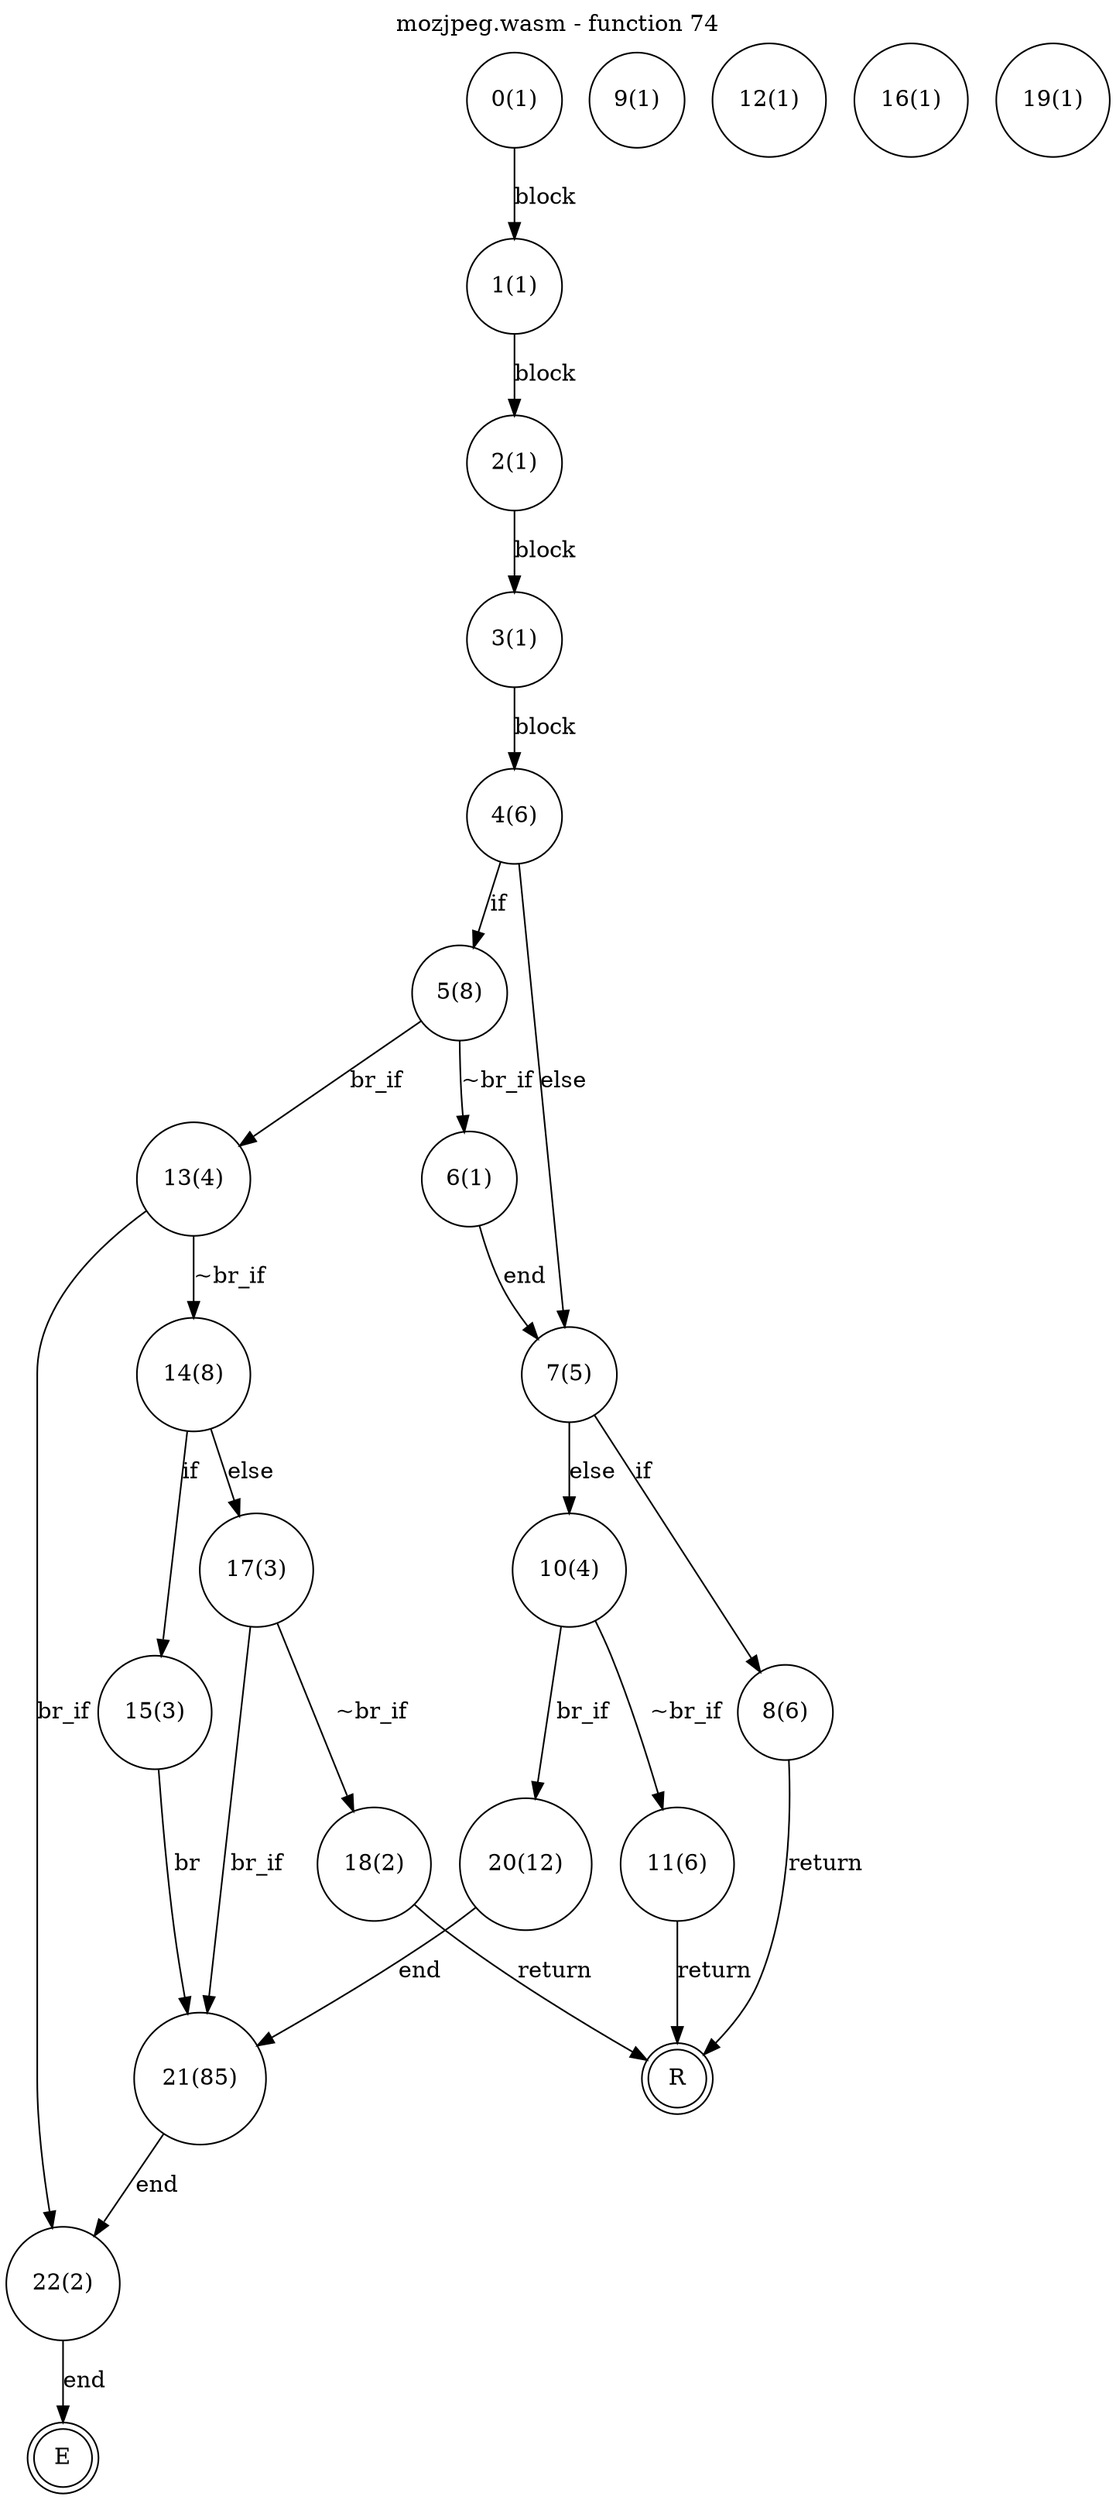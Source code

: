 digraph finite_state_machine {
    label = "mozjpeg.wasm - function 74"
    labelloc =  t
    labelfontsize = 16
    labelfontcolor = black
    labelfontname = "Helvetica"
    node [shape = doublecircle]; E R ;
node [shape=circle, fontcolor=black, style="", label="0(1)"]0
node [shape=circle, fontcolor=black, style="", label="1(1)"]1
node [shape=circle, fontcolor=black, style="", label="2(1)"]2
node [shape=circle, fontcolor=black, style="", label="3(1)"]3
node [shape=circle, fontcolor=black, style="", label="4(6)"]4
node [shape=circle, fontcolor=black, style="", label="5(8)"]5
node [shape=circle, fontcolor=black, style="", label="6(1)"]6
node [shape=circle, fontcolor=black, style="", label="7(5)"]7
node [shape=circle, fontcolor=black, style="", label="8(6)"]8
node [shape=circle, fontcolor=black, style="", label="9(1)"]9
node [shape=circle, fontcolor=black, style="", label="10(4)"]10
node [shape=circle, fontcolor=black, style="", label="11(6)"]11
node [shape=circle, fontcolor=black, style="", label="12(1)"]12
node [shape=circle, fontcolor=black, style="", label="13(4)"]13
node [shape=circle, fontcolor=black, style="", label="14(8)"]14
node [shape=circle, fontcolor=black, style="", label="15(3)"]15
node [shape=circle, fontcolor=black, style="", label="16(1)"]16
node [shape=circle, fontcolor=black, style="", label="17(3)"]17
node [shape=circle, fontcolor=black, style="", label="18(2)"]18
node [shape=circle, fontcolor=black, style="", label="19(1)"]19
node [shape=circle, fontcolor=black, style="", label="20(12)"]20
node [shape=circle, fontcolor=black, style="", label="21(85)"]21
node [shape=circle, fontcolor=black, style="", label="22(2)"]22
node [shape=circle, fontcolor=black, style="", label="E"]E
node [shape=circle, fontcolor=black, style="", label="R"]R
    0 -> 1[label="block"];
    1 -> 2[label="block"];
    2 -> 3[label="block"];
    3 -> 4[label="block"];
    4 -> 5[label="if"];
    4 -> 7[label="else"];
    5 -> 6[label="~br_if"];
    5 -> 13[label="br_if"];
    6 -> 7[label="end"];
    7 -> 8[label="if"];
    7 -> 10[label="else"];
    8 -> R[label="return"];
    10 -> 11[label="~br_if"];
    10 -> 20[label="br_if"];
    11 -> R[label="return"];
    13 -> 14[label="~br_if"];
    13 -> 22[label="br_if"];
    14 -> 15[label="if"];
    14 -> 17[label="else"];
    15 -> 21[label="br"];
    17 -> 18[label="~br_if"];
    17 -> 21[label="br_if"];
    18 -> R[label="return"];
    20 -> 21[label="end"];
    21 -> 22[label="end"];
    22 -> E[label="end"];
}
